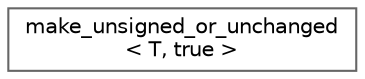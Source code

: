 digraph "类继承关系图"
{
 // LATEX_PDF_SIZE
  bgcolor="transparent";
  edge [fontname=Helvetica,fontsize=10,labelfontname=Helvetica,labelfontsize=10];
  node [fontname=Helvetica,fontsize=10,shape=box,height=0.2,width=0.4];
  rankdir="LR";
  Node0 [id="Node000000",label="make_unsigned_or_unchanged\l\< T, true \>",height=0.2,width=0.4,color="grey40", fillcolor="white", style="filled",URL="$structdetail_1_1make__unsigned__or__unchanged_3_01_t_00_01true_01_4.html",tooltip=" "];
}
